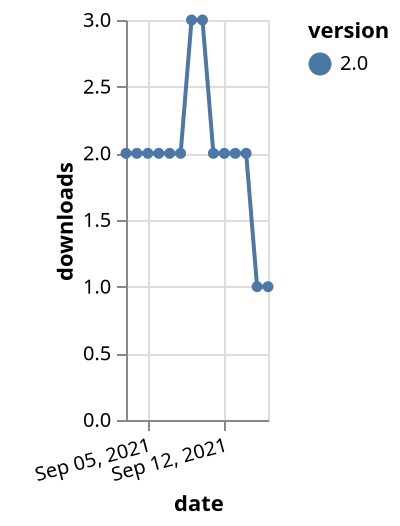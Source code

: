 {"$schema": "https://vega.github.io/schema/vega-lite/v5.json", "description": "A simple bar chart with embedded data.", "data": {"values": [{"date": "2021-09-03", "total": 2589, "delta": 2, "version": "2.0"}, {"date": "2021-09-04", "total": 2591, "delta": 2, "version": "2.0"}, {"date": "2021-09-05", "total": 2593, "delta": 2, "version": "2.0"}, {"date": "2021-09-06", "total": 2595, "delta": 2, "version": "2.0"}, {"date": "2021-09-07", "total": 2597, "delta": 2, "version": "2.0"}, {"date": "2021-09-08", "total": 2599, "delta": 2, "version": "2.0"}, {"date": "2021-09-09", "total": 2602, "delta": 3, "version": "2.0"}, {"date": "2021-09-10", "total": 2605, "delta": 3, "version": "2.0"}, {"date": "2021-09-11", "total": 2607, "delta": 2, "version": "2.0"}, {"date": "2021-09-12", "total": 2609, "delta": 2, "version": "2.0"}, {"date": "2021-09-13", "total": 2611, "delta": 2, "version": "2.0"}, {"date": "2021-09-14", "total": 2613, "delta": 2, "version": "2.0"}, {"date": "2021-09-15", "total": 2614, "delta": 1, "version": "2.0"}, {"date": "2021-09-16", "total": 2615, "delta": 1, "version": "2.0"}]}, "width": "container", "mark": {"type": "line", "point": {"filled": true}}, "encoding": {"x": {"field": "date", "type": "temporal", "timeUnit": "yearmonthdate", "title": "date", "axis": {"labelAngle": -15}}, "y": {"field": "delta", "type": "quantitative", "title": "downloads"}, "color": {"field": "version", "type": "nominal"}, "tooltip": {"field": "delta"}}}